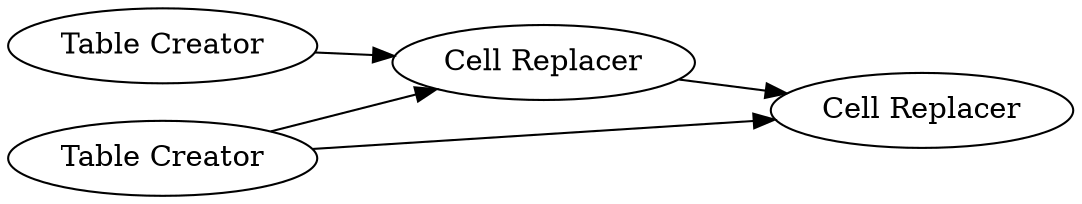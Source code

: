 digraph {
	2 -> 3
	1 -> 3
	3 -> 4
	2 -> 4
	1 [label="Table Creator"]
	4 [label="Cell Replacer"]
	3 [label="Cell Replacer"]
	2 [label="Table Creator"]
	rankdir=LR
}
